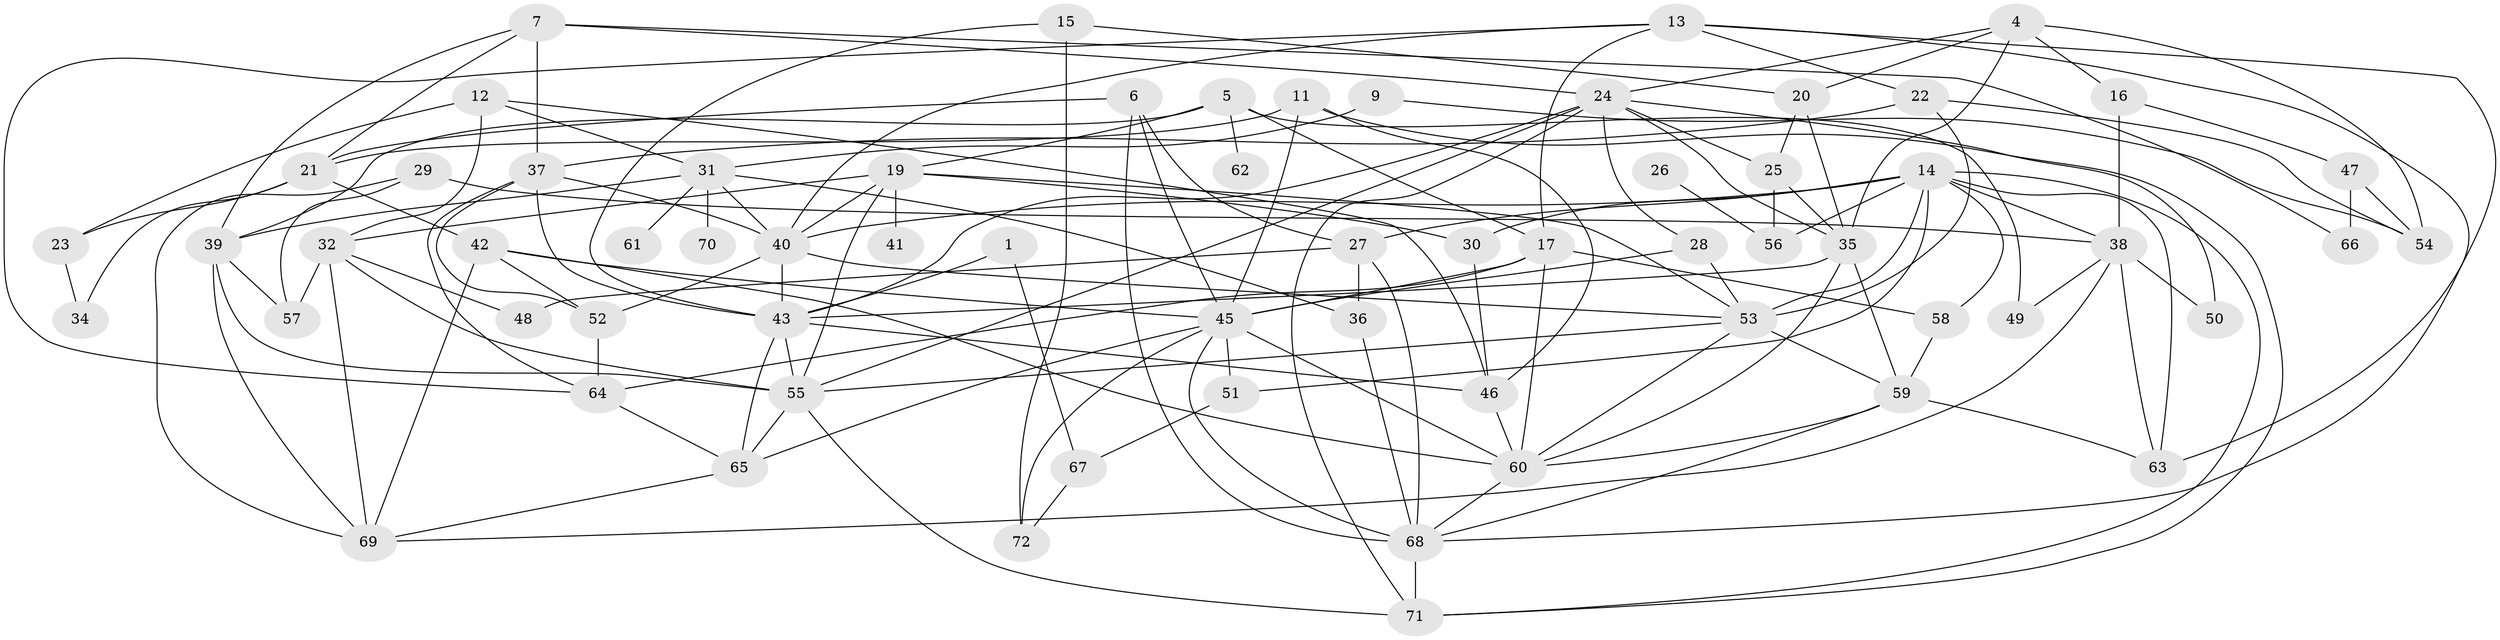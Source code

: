 // original degree distribution, {1: 0.09722222222222222, 3: 0.20833333333333334, 2: 0.2569444444444444, 6: 0.05555555555555555, 7: 0.041666666666666664, 5: 0.08333333333333333, 4: 0.20833333333333334, 0: 0.041666666666666664, 8: 0.006944444444444444}
// Generated by graph-tools (version 1.1) at 2025/00/03/09/25 03:00:47]
// undirected, 65 vertices, 148 edges
graph export_dot {
graph [start="1"]
  node [color=gray90,style=filled];
  1;
  4;
  5;
  6;
  7;
  9;
  11;
  12;
  13;
  14;
  15;
  16;
  17;
  19;
  20;
  21;
  22;
  23;
  24;
  25;
  26;
  27;
  28;
  29;
  30;
  31;
  32;
  34;
  35;
  36;
  37;
  38;
  39;
  40;
  41;
  42;
  43;
  45;
  46;
  47;
  48;
  49;
  50;
  51;
  52;
  53;
  54;
  55;
  56;
  57;
  58;
  59;
  60;
  61;
  62;
  63;
  64;
  65;
  66;
  67;
  68;
  69;
  70;
  71;
  72;
  1 -- 43 [weight=2.0];
  1 -- 67 [weight=1.0];
  4 -- 16 [weight=1.0];
  4 -- 20 [weight=1.0];
  4 -- 24 [weight=1.0];
  4 -- 35 [weight=1.0];
  4 -- 54 [weight=1.0];
  5 -- 17 [weight=1.0];
  5 -- 19 [weight=1.0];
  5 -- 39 [weight=1.0];
  5 -- 49 [weight=1.0];
  5 -- 62 [weight=1.0];
  6 -- 21 [weight=1.0];
  6 -- 27 [weight=1.0];
  6 -- 45 [weight=1.0];
  6 -- 68 [weight=1.0];
  7 -- 21 [weight=1.0];
  7 -- 24 [weight=1.0];
  7 -- 37 [weight=1.0];
  7 -- 39 [weight=1.0];
  7 -- 66 [weight=1.0];
  9 -- 31 [weight=1.0];
  9 -- 54 [weight=1.0];
  11 -- 21 [weight=1.0];
  11 -- 45 [weight=1.0];
  11 -- 46 [weight=1.0];
  11 -- 71 [weight=1.0];
  12 -- 23 [weight=1.0];
  12 -- 31 [weight=1.0];
  12 -- 32 [weight=1.0];
  12 -- 46 [weight=1.0];
  13 -- 17 [weight=1.0];
  13 -- 22 [weight=1.0];
  13 -- 40 [weight=1.0];
  13 -- 63 [weight=1.0];
  13 -- 64 [weight=1.0];
  13 -- 68 [weight=1.0];
  14 -- 27 [weight=2.0];
  14 -- 30 [weight=1.0];
  14 -- 38 [weight=1.0];
  14 -- 40 [weight=1.0];
  14 -- 51 [weight=1.0];
  14 -- 53 [weight=2.0];
  14 -- 56 [weight=1.0];
  14 -- 58 [weight=1.0];
  14 -- 63 [weight=1.0];
  14 -- 71 [weight=1.0];
  15 -- 20 [weight=1.0];
  15 -- 43 [weight=1.0];
  15 -- 72 [weight=1.0];
  16 -- 38 [weight=1.0];
  16 -- 47 [weight=1.0];
  17 -- 45 [weight=1.0];
  17 -- 58 [weight=2.0];
  17 -- 60 [weight=1.0];
  17 -- 64 [weight=1.0];
  19 -- 30 [weight=1.0];
  19 -- 32 [weight=1.0];
  19 -- 40 [weight=1.0];
  19 -- 41 [weight=2.0];
  19 -- 53 [weight=1.0];
  19 -- 55 [weight=1.0];
  20 -- 25 [weight=1.0];
  20 -- 35 [weight=1.0];
  21 -- 23 [weight=1.0];
  21 -- 34 [weight=1.0];
  21 -- 42 [weight=1.0];
  22 -- 37 [weight=1.0];
  22 -- 53 [weight=2.0];
  22 -- 54 [weight=1.0];
  23 -- 34 [weight=1.0];
  24 -- 25 [weight=1.0];
  24 -- 28 [weight=1.0];
  24 -- 35 [weight=1.0];
  24 -- 43 [weight=1.0];
  24 -- 50 [weight=1.0];
  24 -- 55 [weight=1.0];
  24 -- 71 [weight=1.0];
  25 -- 35 [weight=1.0];
  25 -- 56 [weight=1.0];
  26 -- 56 [weight=1.0];
  27 -- 36 [weight=1.0];
  27 -- 48 [weight=1.0];
  27 -- 68 [weight=1.0];
  28 -- 45 [weight=1.0];
  28 -- 53 [weight=1.0];
  29 -- 38 [weight=1.0];
  29 -- 57 [weight=1.0];
  29 -- 69 [weight=1.0];
  30 -- 46 [weight=1.0];
  31 -- 36 [weight=1.0];
  31 -- 39 [weight=1.0];
  31 -- 40 [weight=1.0];
  31 -- 61 [weight=1.0];
  31 -- 70 [weight=1.0];
  32 -- 48 [weight=1.0];
  32 -- 55 [weight=2.0];
  32 -- 57 [weight=1.0];
  32 -- 69 [weight=1.0];
  35 -- 43 [weight=1.0];
  35 -- 59 [weight=1.0];
  35 -- 60 [weight=1.0];
  36 -- 68 [weight=1.0];
  37 -- 40 [weight=1.0];
  37 -- 43 [weight=1.0];
  37 -- 52 [weight=1.0];
  37 -- 64 [weight=1.0];
  38 -- 49 [weight=1.0];
  38 -- 50 [weight=1.0];
  38 -- 63 [weight=1.0];
  38 -- 69 [weight=1.0];
  39 -- 55 [weight=1.0];
  39 -- 57 [weight=1.0];
  39 -- 69 [weight=1.0];
  40 -- 43 [weight=1.0];
  40 -- 52 [weight=1.0];
  40 -- 53 [weight=1.0];
  42 -- 45 [weight=1.0];
  42 -- 52 [weight=1.0];
  42 -- 60 [weight=1.0];
  42 -- 69 [weight=1.0];
  43 -- 46 [weight=1.0];
  43 -- 55 [weight=1.0];
  43 -- 65 [weight=1.0];
  45 -- 51 [weight=1.0];
  45 -- 60 [weight=1.0];
  45 -- 65 [weight=1.0];
  45 -- 68 [weight=1.0];
  45 -- 72 [weight=1.0];
  46 -- 60 [weight=1.0];
  47 -- 54 [weight=1.0];
  47 -- 66 [weight=1.0];
  51 -- 67 [weight=1.0];
  52 -- 64 [weight=1.0];
  53 -- 55 [weight=1.0];
  53 -- 59 [weight=2.0];
  53 -- 60 [weight=1.0];
  55 -- 65 [weight=1.0];
  55 -- 71 [weight=1.0];
  58 -- 59 [weight=1.0];
  59 -- 60 [weight=1.0];
  59 -- 63 [weight=1.0];
  59 -- 68 [weight=1.0];
  60 -- 68 [weight=1.0];
  64 -- 65 [weight=1.0];
  65 -- 69 [weight=1.0];
  67 -- 72 [weight=1.0];
  68 -- 71 [weight=1.0];
}
